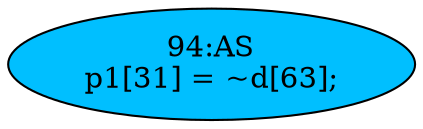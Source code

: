 strict digraph "" {
	node [label="\N"];
	"94:AS"	 [ast="<pyverilog.vparser.ast.Assign object at 0x7fee2312a350>",
		def_var="['p1']",
		fillcolor=deepskyblue,
		label="94:AS
p1[31] = ~d[63];",
		statements="[]",
		style=filled,
		typ=Assign,
		use_var="['d']"];
}
